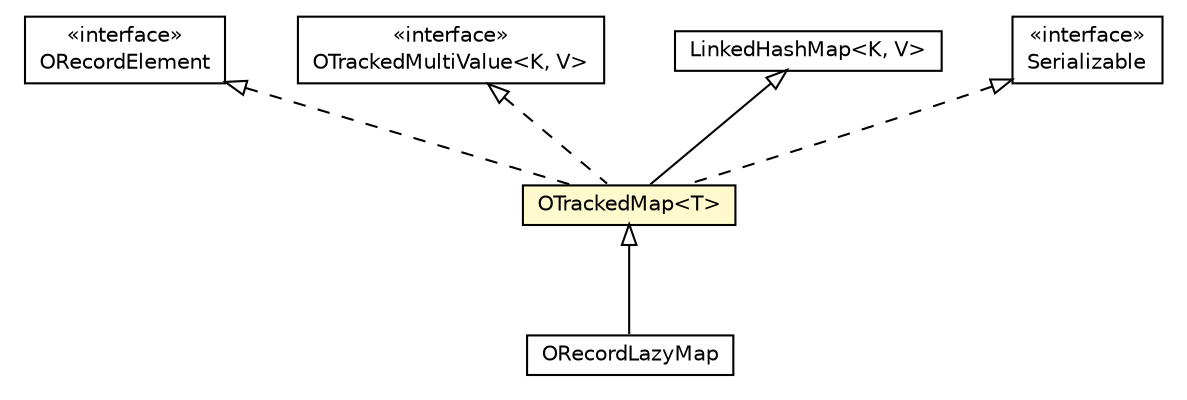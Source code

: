 #!/usr/local/bin/dot
#
# Class diagram 
# Generated by UMLGraph version R5_6-24-gf6e263 (http://www.umlgraph.org/)
#

digraph G {
	edge [fontname="Helvetica",fontsize=10,labelfontname="Helvetica",labelfontsize=10];
	node [fontname="Helvetica",fontsize=10,shape=plaintext];
	nodesep=0.25;
	ranksep=0.5;
	// com.orientechnologies.orient.core.db.record.ORecordLazyMap
	c7505060 [label=<<table title="com.orientechnologies.orient.core.db.record.ORecordLazyMap" border="0" cellborder="1" cellspacing="0" cellpadding="2" port="p" href="./ORecordLazyMap.html">
		<tr><td><table border="0" cellspacing="0" cellpadding="1">
<tr><td align="center" balign="center"> ORecordLazyMap </td></tr>
		</table></td></tr>
		</table>>, URL="./ORecordLazyMap.html", fontname="Helvetica", fontcolor="black", fontsize=10.0];
	// com.orientechnologies.orient.core.db.record.ORecordElement
	c7505070 [label=<<table title="com.orientechnologies.orient.core.db.record.ORecordElement" border="0" cellborder="1" cellspacing="0" cellpadding="2" port="p" href="./ORecordElement.html">
		<tr><td><table border="0" cellspacing="0" cellpadding="1">
<tr><td align="center" balign="center"> &#171;interface&#187; </td></tr>
<tr><td align="center" balign="center"> ORecordElement </td></tr>
		</table></td></tr>
		</table>>, URL="./ORecordElement.html", fontname="Helvetica", fontcolor="black", fontsize=10.0];
	// com.orientechnologies.orient.core.db.record.OTrackedMultiValue<K, V>
	c7505073 [label=<<table title="com.orientechnologies.orient.core.db.record.OTrackedMultiValue" border="0" cellborder="1" cellspacing="0" cellpadding="2" port="p" href="./OTrackedMultiValue.html">
		<tr><td><table border="0" cellspacing="0" cellpadding="1">
<tr><td align="center" balign="center"> &#171;interface&#187; </td></tr>
<tr><td align="center" balign="center"> OTrackedMultiValue&lt;K, V&gt; </td></tr>
		</table></td></tr>
		</table>>, URL="./OTrackedMultiValue.html", fontname="Helvetica", fontcolor="black", fontsize=10.0];
	// com.orientechnologies.orient.core.db.record.OTrackedMap<T>
	c7505079 [label=<<table title="com.orientechnologies.orient.core.db.record.OTrackedMap" border="0" cellborder="1" cellspacing="0" cellpadding="2" port="p" bgcolor="lemonChiffon" href="./OTrackedMap.html">
		<tr><td><table border="0" cellspacing="0" cellpadding="1">
<tr><td align="center" balign="center"> OTrackedMap&lt;T&gt; </td></tr>
		</table></td></tr>
		</table>>, URL="./OTrackedMap.html", fontname="Helvetica", fontcolor="black", fontsize=10.0];
	//com.orientechnologies.orient.core.db.record.ORecordLazyMap extends com.orientechnologies.orient.core.db.record.OTrackedMap<com.orientechnologies.orient.core.db.record.OIdentifiable>
	c7505079:p -> c7505060:p [dir=back,arrowtail=empty];
	//com.orientechnologies.orient.core.db.record.OTrackedMap<T> extends java.util.LinkedHashMap<java.lang.Object, T>
	c7507563:p -> c7505079:p [dir=back,arrowtail=empty];
	//com.orientechnologies.orient.core.db.record.OTrackedMap<T> implements com.orientechnologies.orient.core.db.record.ORecordElement
	c7505070:p -> c7505079:p [dir=back,arrowtail=empty,style=dashed];
	//com.orientechnologies.orient.core.db.record.OTrackedMap<T> implements com.orientechnologies.orient.core.db.record.OTrackedMultiValue<K, V>
	c7505073:p -> c7505079:p [dir=back,arrowtail=empty,style=dashed];
	//com.orientechnologies.orient.core.db.record.OTrackedMap<T> implements java.io.Serializable
	c7507564:p -> c7505079:p [dir=back,arrowtail=empty,style=dashed];
	// java.io.Serializable
	c7507564 [label=<<table title="java.io.Serializable" border="0" cellborder="1" cellspacing="0" cellpadding="2" port="p" href="http://java.sun.com/j2se/1.4.2/docs/api/java/io/Serializable.html">
		<tr><td><table border="0" cellspacing="0" cellpadding="1">
<tr><td align="center" balign="center"> &#171;interface&#187; </td></tr>
<tr><td align="center" balign="center"> Serializable </td></tr>
		</table></td></tr>
		</table>>, URL="http://java.sun.com/j2se/1.4.2/docs/api/java/io/Serializable.html", fontname="Helvetica", fontcolor="black", fontsize=10.0];
	// java.util.LinkedHashMap<K, V>
	c7507563 [label=<<table title="java.util.LinkedHashMap" border="0" cellborder="1" cellspacing="0" cellpadding="2" port="p" href="http://java.sun.com/j2se/1.4.2/docs/api/java/util/LinkedHashMap.html">
		<tr><td><table border="0" cellspacing="0" cellpadding="1">
<tr><td align="center" balign="center"> LinkedHashMap&lt;K, V&gt; </td></tr>
		</table></td></tr>
		</table>>, URL="http://java.sun.com/j2se/1.4.2/docs/api/java/util/LinkedHashMap.html", fontname="Helvetica", fontcolor="black", fontsize=10.0];
}

